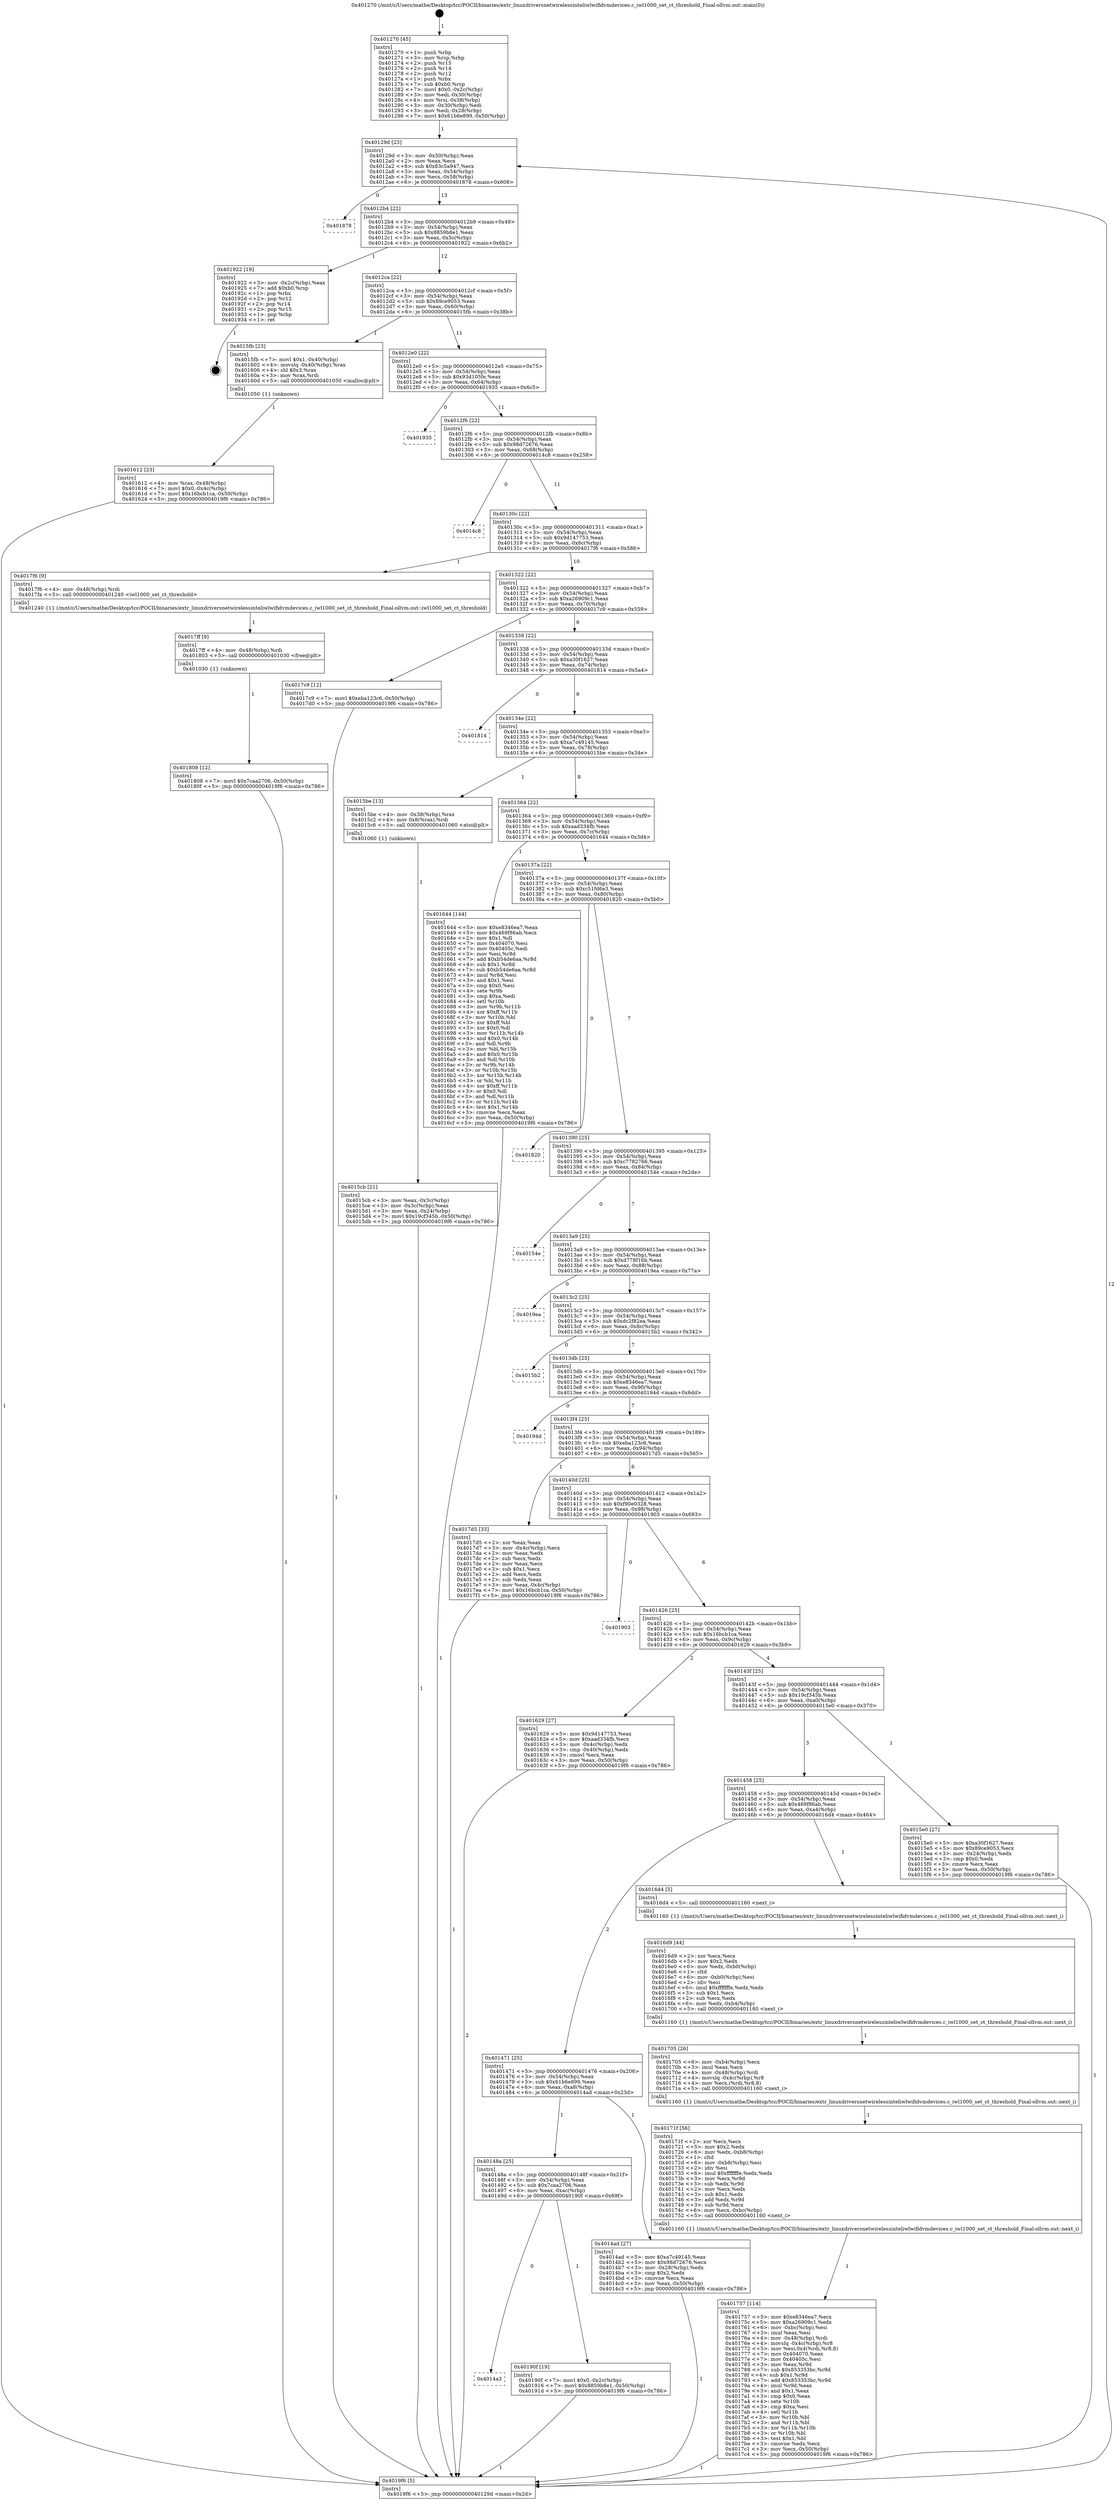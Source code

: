 digraph "0x401270" {
  label = "0x401270 (/mnt/c/Users/mathe/Desktop/tcc/POCII/binaries/extr_linuxdriversnetwirelessinteliwlwifidvmdevices.c_iwl1000_set_ct_threshold_Final-ollvm.out::main(0))"
  labelloc = "t"
  node[shape=record]

  Entry [label="",width=0.3,height=0.3,shape=circle,fillcolor=black,style=filled]
  "0x40129d" [label="{
     0x40129d [23]\l
     | [instrs]\l
     &nbsp;&nbsp;0x40129d \<+3\>: mov -0x50(%rbp),%eax\l
     &nbsp;&nbsp;0x4012a0 \<+2\>: mov %eax,%ecx\l
     &nbsp;&nbsp;0x4012a2 \<+6\>: sub $0x83c5a947,%ecx\l
     &nbsp;&nbsp;0x4012a8 \<+3\>: mov %eax,-0x54(%rbp)\l
     &nbsp;&nbsp;0x4012ab \<+3\>: mov %ecx,-0x58(%rbp)\l
     &nbsp;&nbsp;0x4012ae \<+6\>: je 0000000000401878 \<main+0x608\>\l
  }"]
  "0x401878" [label="{
     0x401878\l
  }", style=dashed]
  "0x4012b4" [label="{
     0x4012b4 [22]\l
     | [instrs]\l
     &nbsp;&nbsp;0x4012b4 \<+5\>: jmp 00000000004012b9 \<main+0x49\>\l
     &nbsp;&nbsp;0x4012b9 \<+3\>: mov -0x54(%rbp),%eax\l
     &nbsp;&nbsp;0x4012bc \<+5\>: sub $0x8859b8e1,%eax\l
     &nbsp;&nbsp;0x4012c1 \<+3\>: mov %eax,-0x5c(%rbp)\l
     &nbsp;&nbsp;0x4012c4 \<+6\>: je 0000000000401922 \<main+0x6b2\>\l
  }"]
  Exit [label="",width=0.3,height=0.3,shape=circle,fillcolor=black,style=filled,peripheries=2]
  "0x401922" [label="{
     0x401922 [19]\l
     | [instrs]\l
     &nbsp;&nbsp;0x401922 \<+3\>: mov -0x2c(%rbp),%eax\l
     &nbsp;&nbsp;0x401925 \<+7\>: add $0xb0,%rsp\l
     &nbsp;&nbsp;0x40192c \<+1\>: pop %rbx\l
     &nbsp;&nbsp;0x40192d \<+2\>: pop %r12\l
     &nbsp;&nbsp;0x40192f \<+2\>: pop %r14\l
     &nbsp;&nbsp;0x401931 \<+2\>: pop %r15\l
     &nbsp;&nbsp;0x401933 \<+1\>: pop %rbp\l
     &nbsp;&nbsp;0x401934 \<+1\>: ret\l
  }"]
  "0x4012ca" [label="{
     0x4012ca [22]\l
     | [instrs]\l
     &nbsp;&nbsp;0x4012ca \<+5\>: jmp 00000000004012cf \<main+0x5f\>\l
     &nbsp;&nbsp;0x4012cf \<+3\>: mov -0x54(%rbp),%eax\l
     &nbsp;&nbsp;0x4012d2 \<+5\>: sub $0x89ce9053,%eax\l
     &nbsp;&nbsp;0x4012d7 \<+3\>: mov %eax,-0x60(%rbp)\l
     &nbsp;&nbsp;0x4012da \<+6\>: je 00000000004015fb \<main+0x38b\>\l
  }"]
  "0x4014a3" [label="{
     0x4014a3\l
  }", style=dashed]
  "0x4015fb" [label="{
     0x4015fb [23]\l
     | [instrs]\l
     &nbsp;&nbsp;0x4015fb \<+7\>: movl $0x1,-0x40(%rbp)\l
     &nbsp;&nbsp;0x401602 \<+4\>: movslq -0x40(%rbp),%rax\l
     &nbsp;&nbsp;0x401606 \<+4\>: shl $0x3,%rax\l
     &nbsp;&nbsp;0x40160a \<+3\>: mov %rax,%rdi\l
     &nbsp;&nbsp;0x40160d \<+5\>: call 0000000000401050 \<malloc@plt\>\l
     | [calls]\l
     &nbsp;&nbsp;0x401050 \{1\} (unknown)\l
  }"]
  "0x4012e0" [label="{
     0x4012e0 [22]\l
     | [instrs]\l
     &nbsp;&nbsp;0x4012e0 \<+5\>: jmp 00000000004012e5 \<main+0x75\>\l
     &nbsp;&nbsp;0x4012e5 \<+3\>: mov -0x54(%rbp),%eax\l
     &nbsp;&nbsp;0x4012e8 \<+5\>: sub $0x93d105fe,%eax\l
     &nbsp;&nbsp;0x4012ed \<+3\>: mov %eax,-0x64(%rbp)\l
     &nbsp;&nbsp;0x4012f0 \<+6\>: je 0000000000401935 \<main+0x6c5\>\l
  }"]
  "0x40190f" [label="{
     0x40190f [19]\l
     | [instrs]\l
     &nbsp;&nbsp;0x40190f \<+7\>: movl $0x0,-0x2c(%rbp)\l
     &nbsp;&nbsp;0x401916 \<+7\>: movl $0x8859b8e1,-0x50(%rbp)\l
     &nbsp;&nbsp;0x40191d \<+5\>: jmp 00000000004019f6 \<main+0x786\>\l
  }"]
  "0x401935" [label="{
     0x401935\l
  }", style=dashed]
  "0x4012f6" [label="{
     0x4012f6 [22]\l
     | [instrs]\l
     &nbsp;&nbsp;0x4012f6 \<+5\>: jmp 00000000004012fb \<main+0x8b\>\l
     &nbsp;&nbsp;0x4012fb \<+3\>: mov -0x54(%rbp),%eax\l
     &nbsp;&nbsp;0x4012fe \<+5\>: sub $0x98d72676,%eax\l
     &nbsp;&nbsp;0x401303 \<+3\>: mov %eax,-0x68(%rbp)\l
     &nbsp;&nbsp;0x401306 \<+6\>: je 00000000004014c8 \<main+0x258\>\l
  }"]
  "0x401808" [label="{
     0x401808 [12]\l
     | [instrs]\l
     &nbsp;&nbsp;0x401808 \<+7\>: movl $0x7caa2706,-0x50(%rbp)\l
     &nbsp;&nbsp;0x40180f \<+5\>: jmp 00000000004019f6 \<main+0x786\>\l
  }"]
  "0x4014c8" [label="{
     0x4014c8\l
  }", style=dashed]
  "0x40130c" [label="{
     0x40130c [22]\l
     | [instrs]\l
     &nbsp;&nbsp;0x40130c \<+5\>: jmp 0000000000401311 \<main+0xa1\>\l
     &nbsp;&nbsp;0x401311 \<+3\>: mov -0x54(%rbp),%eax\l
     &nbsp;&nbsp;0x401314 \<+5\>: sub $0x9d147753,%eax\l
     &nbsp;&nbsp;0x401319 \<+3\>: mov %eax,-0x6c(%rbp)\l
     &nbsp;&nbsp;0x40131c \<+6\>: je 00000000004017f6 \<main+0x586\>\l
  }"]
  "0x4017ff" [label="{
     0x4017ff [9]\l
     | [instrs]\l
     &nbsp;&nbsp;0x4017ff \<+4\>: mov -0x48(%rbp),%rdi\l
     &nbsp;&nbsp;0x401803 \<+5\>: call 0000000000401030 \<free@plt\>\l
     | [calls]\l
     &nbsp;&nbsp;0x401030 \{1\} (unknown)\l
  }"]
  "0x4017f6" [label="{
     0x4017f6 [9]\l
     | [instrs]\l
     &nbsp;&nbsp;0x4017f6 \<+4\>: mov -0x48(%rbp),%rdi\l
     &nbsp;&nbsp;0x4017fa \<+5\>: call 0000000000401240 \<iwl1000_set_ct_threshold\>\l
     | [calls]\l
     &nbsp;&nbsp;0x401240 \{1\} (/mnt/c/Users/mathe/Desktop/tcc/POCII/binaries/extr_linuxdriversnetwirelessinteliwlwifidvmdevices.c_iwl1000_set_ct_threshold_Final-ollvm.out::iwl1000_set_ct_threshold)\l
  }"]
  "0x401322" [label="{
     0x401322 [22]\l
     | [instrs]\l
     &nbsp;&nbsp;0x401322 \<+5\>: jmp 0000000000401327 \<main+0xb7\>\l
     &nbsp;&nbsp;0x401327 \<+3\>: mov -0x54(%rbp),%eax\l
     &nbsp;&nbsp;0x40132a \<+5\>: sub $0xa26909c1,%eax\l
     &nbsp;&nbsp;0x40132f \<+3\>: mov %eax,-0x70(%rbp)\l
     &nbsp;&nbsp;0x401332 \<+6\>: je 00000000004017c9 \<main+0x559\>\l
  }"]
  "0x401757" [label="{
     0x401757 [114]\l
     | [instrs]\l
     &nbsp;&nbsp;0x401757 \<+5\>: mov $0xe8346ea7,%ecx\l
     &nbsp;&nbsp;0x40175c \<+5\>: mov $0xa26909c1,%edx\l
     &nbsp;&nbsp;0x401761 \<+6\>: mov -0xbc(%rbp),%esi\l
     &nbsp;&nbsp;0x401767 \<+3\>: imul %eax,%esi\l
     &nbsp;&nbsp;0x40176a \<+4\>: mov -0x48(%rbp),%rdi\l
     &nbsp;&nbsp;0x40176e \<+4\>: movslq -0x4c(%rbp),%r8\l
     &nbsp;&nbsp;0x401772 \<+5\>: mov %esi,0x4(%rdi,%r8,8)\l
     &nbsp;&nbsp;0x401777 \<+7\>: mov 0x404070,%eax\l
     &nbsp;&nbsp;0x40177e \<+7\>: mov 0x40405c,%esi\l
     &nbsp;&nbsp;0x401785 \<+3\>: mov %eax,%r9d\l
     &nbsp;&nbsp;0x401788 \<+7\>: sub $0x853353bc,%r9d\l
     &nbsp;&nbsp;0x40178f \<+4\>: sub $0x1,%r9d\l
     &nbsp;&nbsp;0x401793 \<+7\>: add $0x853353bc,%r9d\l
     &nbsp;&nbsp;0x40179a \<+4\>: imul %r9d,%eax\l
     &nbsp;&nbsp;0x40179e \<+3\>: and $0x1,%eax\l
     &nbsp;&nbsp;0x4017a1 \<+3\>: cmp $0x0,%eax\l
     &nbsp;&nbsp;0x4017a4 \<+4\>: sete %r10b\l
     &nbsp;&nbsp;0x4017a8 \<+3\>: cmp $0xa,%esi\l
     &nbsp;&nbsp;0x4017ab \<+4\>: setl %r11b\l
     &nbsp;&nbsp;0x4017af \<+3\>: mov %r10b,%bl\l
     &nbsp;&nbsp;0x4017b2 \<+3\>: and %r11b,%bl\l
     &nbsp;&nbsp;0x4017b5 \<+3\>: xor %r11b,%r10b\l
     &nbsp;&nbsp;0x4017b8 \<+3\>: or %r10b,%bl\l
     &nbsp;&nbsp;0x4017bb \<+3\>: test $0x1,%bl\l
     &nbsp;&nbsp;0x4017be \<+3\>: cmovne %edx,%ecx\l
     &nbsp;&nbsp;0x4017c1 \<+3\>: mov %ecx,-0x50(%rbp)\l
     &nbsp;&nbsp;0x4017c4 \<+5\>: jmp 00000000004019f6 \<main+0x786\>\l
  }"]
  "0x4017c9" [label="{
     0x4017c9 [12]\l
     | [instrs]\l
     &nbsp;&nbsp;0x4017c9 \<+7\>: movl $0xeba123c6,-0x50(%rbp)\l
     &nbsp;&nbsp;0x4017d0 \<+5\>: jmp 00000000004019f6 \<main+0x786\>\l
  }"]
  "0x401338" [label="{
     0x401338 [22]\l
     | [instrs]\l
     &nbsp;&nbsp;0x401338 \<+5\>: jmp 000000000040133d \<main+0xcd\>\l
     &nbsp;&nbsp;0x40133d \<+3\>: mov -0x54(%rbp),%eax\l
     &nbsp;&nbsp;0x401340 \<+5\>: sub $0xa30f1627,%eax\l
     &nbsp;&nbsp;0x401345 \<+3\>: mov %eax,-0x74(%rbp)\l
     &nbsp;&nbsp;0x401348 \<+6\>: je 0000000000401814 \<main+0x5a4\>\l
  }"]
  "0x40171f" [label="{
     0x40171f [56]\l
     | [instrs]\l
     &nbsp;&nbsp;0x40171f \<+2\>: xor %ecx,%ecx\l
     &nbsp;&nbsp;0x401721 \<+5\>: mov $0x2,%edx\l
     &nbsp;&nbsp;0x401726 \<+6\>: mov %edx,-0xb8(%rbp)\l
     &nbsp;&nbsp;0x40172c \<+1\>: cltd\l
     &nbsp;&nbsp;0x40172d \<+6\>: mov -0xb8(%rbp),%esi\l
     &nbsp;&nbsp;0x401733 \<+2\>: idiv %esi\l
     &nbsp;&nbsp;0x401735 \<+6\>: imul $0xfffffffe,%edx,%edx\l
     &nbsp;&nbsp;0x40173b \<+3\>: mov %ecx,%r9d\l
     &nbsp;&nbsp;0x40173e \<+3\>: sub %edx,%r9d\l
     &nbsp;&nbsp;0x401741 \<+2\>: mov %ecx,%edx\l
     &nbsp;&nbsp;0x401743 \<+3\>: sub $0x1,%edx\l
     &nbsp;&nbsp;0x401746 \<+3\>: add %edx,%r9d\l
     &nbsp;&nbsp;0x401749 \<+3\>: sub %r9d,%ecx\l
     &nbsp;&nbsp;0x40174c \<+6\>: mov %ecx,-0xbc(%rbp)\l
     &nbsp;&nbsp;0x401752 \<+5\>: call 0000000000401160 \<next_i\>\l
     | [calls]\l
     &nbsp;&nbsp;0x401160 \{1\} (/mnt/c/Users/mathe/Desktop/tcc/POCII/binaries/extr_linuxdriversnetwirelessinteliwlwifidvmdevices.c_iwl1000_set_ct_threshold_Final-ollvm.out::next_i)\l
  }"]
  "0x401814" [label="{
     0x401814\l
  }", style=dashed]
  "0x40134e" [label="{
     0x40134e [22]\l
     | [instrs]\l
     &nbsp;&nbsp;0x40134e \<+5\>: jmp 0000000000401353 \<main+0xe3\>\l
     &nbsp;&nbsp;0x401353 \<+3\>: mov -0x54(%rbp),%eax\l
     &nbsp;&nbsp;0x401356 \<+5\>: sub $0xa7c49145,%eax\l
     &nbsp;&nbsp;0x40135b \<+3\>: mov %eax,-0x78(%rbp)\l
     &nbsp;&nbsp;0x40135e \<+6\>: je 00000000004015be \<main+0x34e\>\l
  }"]
  "0x401705" [label="{
     0x401705 [26]\l
     | [instrs]\l
     &nbsp;&nbsp;0x401705 \<+6\>: mov -0xb4(%rbp),%ecx\l
     &nbsp;&nbsp;0x40170b \<+3\>: imul %eax,%ecx\l
     &nbsp;&nbsp;0x40170e \<+4\>: mov -0x48(%rbp),%rdi\l
     &nbsp;&nbsp;0x401712 \<+4\>: movslq -0x4c(%rbp),%r8\l
     &nbsp;&nbsp;0x401716 \<+4\>: mov %ecx,(%rdi,%r8,8)\l
     &nbsp;&nbsp;0x40171a \<+5\>: call 0000000000401160 \<next_i\>\l
     | [calls]\l
     &nbsp;&nbsp;0x401160 \{1\} (/mnt/c/Users/mathe/Desktop/tcc/POCII/binaries/extr_linuxdriversnetwirelessinteliwlwifidvmdevices.c_iwl1000_set_ct_threshold_Final-ollvm.out::next_i)\l
  }"]
  "0x4015be" [label="{
     0x4015be [13]\l
     | [instrs]\l
     &nbsp;&nbsp;0x4015be \<+4\>: mov -0x38(%rbp),%rax\l
     &nbsp;&nbsp;0x4015c2 \<+4\>: mov 0x8(%rax),%rdi\l
     &nbsp;&nbsp;0x4015c6 \<+5\>: call 0000000000401060 \<atoi@plt\>\l
     | [calls]\l
     &nbsp;&nbsp;0x401060 \{1\} (unknown)\l
  }"]
  "0x401364" [label="{
     0x401364 [22]\l
     | [instrs]\l
     &nbsp;&nbsp;0x401364 \<+5\>: jmp 0000000000401369 \<main+0xf9\>\l
     &nbsp;&nbsp;0x401369 \<+3\>: mov -0x54(%rbp),%eax\l
     &nbsp;&nbsp;0x40136c \<+5\>: sub $0xaad334fb,%eax\l
     &nbsp;&nbsp;0x401371 \<+3\>: mov %eax,-0x7c(%rbp)\l
     &nbsp;&nbsp;0x401374 \<+6\>: je 0000000000401644 \<main+0x3d4\>\l
  }"]
  "0x4016d9" [label="{
     0x4016d9 [44]\l
     | [instrs]\l
     &nbsp;&nbsp;0x4016d9 \<+2\>: xor %ecx,%ecx\l
     &nbsp;&nbsp;0x4016db \<+5\>: mov $0x2,%edx\l
     &nbsp;&nbsp;0x4016e0 \<+6\>: mov %edx,-0xb0(%rbp)\l
     &nbsp;&nbsp;0x4016e6 \<+1\>: cltd\l
     &nbsp;&nbsp;0x4016e7 \<+6\>: mov -0xb0(%rbp),%esi\l
     &nbsp;&nbsp;0x4016ed \<+2\>: idiv %esi\l
     &nbsp;&nbsp;0x4016ef \<+6\>: imul $0xfffffffe,%edx,%edx\l
     &nbsp;&nbsp;0x4016f5 \<+3\>: sub $0x1,%ecx\l
     &nbsp;&nbsp;0x4016f8 \<+2\>: sub %ecx,%edx\l
     &nbsp;&nbsp;0x4016fa \<+6\>: mov %edx,-0xb4(%rbp)\l
     &nbsp;&nbsp;0x401700 \<+5\>: call 0000000000401160 \<next_i\>\l
     | [calls]\l
     &nbsp;&nbsp;0x401160 \{1\} (/mnt/c/Users/mathe/Desktop/tcc/POCII/binaries/extr_linuxdriversnetwirelessinteliwlwifidvmdevices.c_iwl1000_set_ct_threshold_Final-ollvm.out::next_i)\l
  }"]
  "0x401644" [label="{
     0x401644 [144]\l
     | [instrs]\l
     &nbsp;&nbsp;0x401644 \<+5\>: mov $0xe8346ea7,%eax\l
     &nbsp;&nbsp;0x401649 \<+5\>: mov $0x469f86ab,%ecx\l
     &nbsp;&nbsp;0x40164e \<+2\>: mov $0x1,%dl\l
     &nbsp;&nbsp;0x401650 \<+7\>: mov 0x404070,%esi\l
     &nbsp;&nbsp;0x401657 \<+7\>: mov 0x40405c,%edi\l
     &nbsp;&nbsp;0x40165e \<+3\>: mov %esi,%r8d\l
     &nbsp;&nbsp;0x401661 \<+7\>: add $0xb54de6aa,%r8d\l
     &nbsp;&nbsp;0x401668 \<+4\>: sub $0x1,%r8d\l
     &nbsp;&nbsp;0x40166c \<+7\>: sub $0xb54de6aa,%r8d\l
     &nbsp;&nbsp;0x401673 \<+4\>: imul %r8d,%esi\l
     &nbsp;&nbsp;0x401677 \<+3\>: and $0x1,%esi\l
     &nbsp;&nbsp;0x40167a \<+3\>: cmp $0x0,%esi\l
     &nbsp;&nbsp;0x40167d \<+4\>: sete %r9b\l
     &nbsp;&nbsp;0x401681 \<+3\>: cmp $0xa,%edi\l
     &nbsp;&nbsp;0x401684 \<+4\>: setl %r10b\l
     &nbsp;&nbsp;0x401688 \<+3\>: mov %r9b,%r11b\l
     &nbsp;&nbsp;0x40168b \<+4\>: xor $0xff,%r11b\l
     &nbsp;&nbsp;0x40168f \<+3\>: mov %r10b,%bl\l
     &nbsp;&nbsp;0x401692 \<+3\>: xor $0xff,%bl\l
     &nbsp;&nbsp;0x401695 \<+3\>: xor $0x0,%dl\l
     &nbsp;&nbsp;0x401698 \<+3\>: mov %r11b,%r14b\l
     &nbsp;&nbsp;0x40169b \<+4\>: and $0x0,%r14b\l
     &nbsp;&nbsp;0x40169f \<+3\>: and %dl,%r9b\l
     &nbsp;&nbsp;0x4016a2 \<+3\>: mov %bl,%r15b\l
     &nbsp;&nbsp;0x4016a5 \<+4\>: and $0x0,%r15b\l
     &nbsp;&nbsp;0x4016a9 \<+3\>: and %dl,%r10b\l
     &nbsp;&nbsp;0x4016ac \<+3\>: or %r9b,%r14b\l
     &nbsp;&nbsp;0x4016af \<+3\>: or %r10b,%r15b\l
     &nbsp;&nbsp;0x4016b2 \<+3\>: xor %r15b,%r14b\l
     &nbsp;&nbsp;0x4016b5 \<+3\>: or %bl,%r11b\l
     &nbsp;&nbsp;0x4016b8 \<+4\>: xor $0xff,%r11b\l
     &nbsp;&nbsp;0x4016bc \<+3\>: or $0x0,%dl\l
     &nbsp;&nbsp;0x4016bf \<+3\>: and %dl,%r11b\l
     &nbsp;&nbsp;0x4016c2 \<+3\>: or %r11b,%r14b\l
     &nbsp;&nbsp;0x4016c5 \<+4\>: test $0x1,%r14b\l
     &nbsp;&nbsp;0x4016c9 \<+3\>: cmovne %ecx,%eax\l
     &nbsp;&nbsp;0x4016cc \<+3\>: mov %eax,-0x50(%rbp)\l
     &nbsp;&nbsp;0x4016cf \<+5\>: jmp 00000000004019f6 \<main+0x786\>\l
  }"]
  "0x40137a" [label="{
     0x40137a [22]\l
     | [instrs]\l
     &nbsp;&nbsp;0x40137a \<+5\>: jmp 000000000040137f \<main+0x10f\>\l
     &nbsp;&nbsp;0x40137f \<+3\>: mov -0x54(%rbp),%eax\l
     &nbsp;&nbsp;0x401382 \<+5\>: sub $0xc51fd6e3,%eax\l
     &nbsp;&nbsp;0x401387 \<+3\>: mov %eax,-0x80(%rbp)\l
     &nbsp;&nbsp;0x40138a \<+6\>: je 0000000000401820 \<main+0x5b0\>\l
  }"]
  "0x401612" [label="{
     0x401612 [23]\l
     | [instrs]\l
     &nbsp;&nbsp;0x401612 \<+4\>: mov %rax,-0x48(%rbp)\l
     &nbsp;&nbsp;0x401616 \<+7\>: movl $0x0,-0x4c(%rbp)\l
     &nbsp;&nbsp;0x40161d \<+7\>: movl $0x16bcb1ca,-0x50(%rbp)\l
     &nbsp;&nbsp;0x401624 \<+5\>: jmp 00000000004019f6 \<main+0x786\>\l
  }"]
  "0x401820" [label="{
     0x401820\l
  }", style=dashed]
  "0x401390" [label="{
     0x401390 [25]\l
     | [instrs]\l
     &nbsp;&nbsp;0x401390 \<+5\>: jmp 0000000000401395 \<main+0x125\>\l
     &nbsp;&nbsp;0x401395 \<+3\>: mov -0x54(%rbp),%eax\l
     &nbsp;&nbsp;0x401398 \<+5\>: sub $0xc7782766,%eax\l
     &nbsp;&nbsp;0x40139d \<+6\>: mov %eax,-0x84(%rbp)\l
     &nbsp;&nbsp;0x4013a3 \<+6\>: je 000000000040154e \<main+0x2de\>\l
  }"]
  "0x4015cb" [label="{
     0x4015cb [21]\l
     | [instrs]\l
     &nbsp;&nbsp;0x4015cb \<+3\>: mov %eax,-0x3c(%rbp)\l
     &nbsp;&nbsp;0x4015ce \<+3\>: mov -0x3c(%rbp),%eax\l
     &nbsp;&nbsp;0x4015d1 \<+3\>: mov %eax,-0x24(%rbp)\l
     &nbsp;&nbsp;0x4015d4 \<+7\>: movl $0x19cf345b,-0x50(%rbp)\l
     &nbsp;&nbsp;0x4015db \<+5\>: jmp 00000000004019f6 \<main+0x786\>\l
  }"]
  "0x40154e" [label="{
     0x40154e\l
  }", style=dashed]
  "0x4013a9" [label="{
     0x4013a9 [25]\l
     | [instrs]\l
     &nbsp;&nbsp;0x4013a9 \<+5\>: jmp 00000000004013ae \<main+0x13e\>\l
     &nbsp;&nbsp;0x4013ae \<+3\>: mov -0x54(%rbp),%eax\l
     &nbsp;&nbsp;0x4013b1 \<+5\>: sub $0xd778f16b,%eax\l
     &nbsp;&nbsp;0x4013b6 \<+6\>: mov %eax,-0x88(%rbp)\l
     &nbsp;&nbsp;0x4013bc \<+6\>: je 00000000004019ea \<main+0x77a\>\l
  }"]
  "0x401270" [label="{
     0x401270 [45]\l
     | [instrs]\l
     &nbsp;&nbsp;0x401270 \<+1\>: push %rbp\l
     &nbsp;&nbsp;0x401271 \<+3\>: mov %rsp,%rbp\l
     &nbsp;&nbsp;0x401274 \<+2\>: push %r15\l
     &nbsp;&nbsp;0x401276 \<+2\>: push %r14\l
     &nbsp;&nbsp;0x401278 \<+2\>: push %r12\l
     &nbsp;&nbsp;0x40127a \<+1\>: push %rbx\l
     &nbsp;&nbsp;0x40127b \<+7\>: sub $0xb0,%rsp\l
     &nbsp;&nbsp;0x401282 \<+7\>: movl $0x0,-0x2c(%rbp)\l
     &nbsp;&nbsp;0x401289 \<+3\>: mov %edi,-0x30(%rbp)\l
     &nbsp;&nbsp;0x40128c \<+4\>: mov %rsi,-0x38(%rbp)\l
     &nbsp;&nbsp;0x401290 \<+3\>: mov -0x30(%rbp),%edi\l
     &nbsp;&nbsp;0x401293 \<+3\>: mov %edi,-0x28(%rbp)\l
     &nbsp;&nbsp;0x401296 \<+7\>: movl $0x61b6e899,-0x50(%rbp)\l
  }"]
  "0x4019ea" [label="{
     0x4019ea\l
  }", style=dashed]
  "0x4013c2" [label="{
     0x4013c2 [25]\l
     | [instrs]\l
     &nbsp;&nbsp;0x4013c2 \<+5\>: jmp 00000000004013c7 \<main+0x157\>\l
     &nbsp;&nbsp;0x4013c7 \<+3\>: mov -0x54(%rbp),%eax\l
     &nbsp;&nbsp;0x4013ca \<+5\>: sub $0xdc2f82ea,%eax\l
     &nbsp;&nbsp;0x4013cf \<+6\>: mov %eax,-0x8c(%rbp)\l
     &nbsp;&nbsp;0x4013d5 \<+6\>: je 00000000004015b2 \<main+0x342\>\l
  }"]
  "0x4019f6" [label="{
     0x4019f6 [5]\l
     | [instrs]\l
     &nbsp;&nbsp;0x4019f6 \<+5\>: jmp 000000000040129d \<main+0x2d\>\l
  }"]
  "0x4015b2" [label="{
     0x4015b2\l
  }", style=dashed]
  "0x4013db" [label="{
     0x4013db [25]\l
     | [instrs]\l
     &nbsp;&nbsp;0x4013db \<+5\>: jmp 00000000004013e0 \<main+0x170\>\l
     &nbsp;&nbsp;0x4013e0 \<+3\>: mov -0x54(%rbp),%eax\l
     &nbsp;&nbsp;0x4013e3 \<+5\>: sub $0xe8346ea7,%eax\l
     &nbsp;&nbsp;0x4013e8 \<+6\>: mov %eax,-0x90(%rbp)\l
     &nbsp;&nbsp;0x4013ee \<+6\>: je 000000000040194d \<main+0x6dd\>\l
  }"]
  "0x40148a" [label="{
     0x40148a [25]\l
     | [instrs]\l
     &nbsp;&nbsp;0x40148a \<+5\>: jmp 000000000040148f \<main+0x21f\>\l
     &nbsp;&nbsp;0x40148f \<+3\>: mov -0x54(%rbp),%eax\l
     &nbsp;&nbsp;0x401492 \<+5\>: sub $0x7caa2706,%eax\l
     &nbsp;&nbsp;0x401497 \<+6\>: mov %eax,-0xac(%rbp)\l
     &nbsp;&nbsp;0x40149d \<+6\>: je 000000000040190f \<main+0x69f\>\l
  }"]
  "0x40194d" [label="{
     0x40194d\l
  }", style=dashed]
  "0x4013f4" [label="{
     0x4013f4 [25]\l
     | [instrs]\l
     &nbsp;&nbsp;0x4013f4 \<+5\>: jmp 00000000004013f9 \<main+0x189\>\l
     &nbsp;&nbsp;0x4013f9 \<+3\>: mov -0x54(%rbp),%eax\l
     &nbsp;&nbsp;0x4013fc \<+5\>: sub $0xeba123c6,%eax\l
     &nbsp;&nbsp;0x401401 \<+6\>: mov %eax,-0x94(%rbp)\l
     &nbsp;&nbsp;0x401407 \<+6\>: je 00000000004017d5 \<main+0x565\>\l
  }"]
  "0x4014ad" [label="{
     0x4014ad [27]\l
     | [instrs]\l
     &nbsp;&nbsp;0x4014ad \<+5\>: mov $0xa7c49145,%eax\l
     &nbsp;&nbsp;0x4014b2 \<+5\>: mov $0x98d72676,%ecx\l
     &nbsp;&nbsp;0x4014b7 \<+3\>: mov -0x28(%rbp),%edx\l
     &nbsp;&nbsp;0x4014ba \<+3\>: cmp $0x2,%edx\l
     &nbsp;&nbsp;0x4014bd \<+3\>: cmovne %ecx,%eax\l
     &nbsp;&nbsp;0x4014c0 \<+3\>: mov %eax,-0x50(%rbp)\l
     &nbsp;&nbsp;0x4014c3 \<+5\>: jmp 00000000004019f6 \<main+0x786\>\l
  }"]
  "0x4017d5" [label="{
     0x4017d5 [33]\l
     | [instrs]\l
     &nbsp;&nbsp;0x4017d5 \<+2\>: xor %eax,%eax\l
     &nbsp;&nbsp;0x4017d7 \<+3\>: mov -0x4c(%rbp),%ecx\l
     &nbsp;&nbsp;0x4017da \<+2\>: mov %eax,%edx\l
     &nbsp;&nbsp;0x4017dc \<+2\>: sub %ecx,%edx\l
     &nbsp;&nbsp;0x4017de \<+2\>: mov %eax,%ecx\l
     &nbsp;&nbsp;0x4017e0 \<+3\>: sub $0x1,%ecx\l
     &nbsp;&nbsp;0x4017e3 \<+2\>: add %ecx,%edx\l
     &nbsp;&nbsp;0x4017e5 \<+2\>: sub %edx,%eax\l
     &nbsp;&nbsp;0x4017e7 \<+3\>: mov %eax,-0x4c(%rbp)\l
     &nbsp;&nbsp;0x4017ea \<+7\>: movl $0x16bcb1ca,-0x50(%rbp)\l
     &nbsp;&nbsp;0x4017f1 \<+5\>: jmp 00000000004019f6 \<main+0x786\>\l
  }"]
  "0x40140d" [label="{
     0x40140d [25]\l
     | [instrs]\l
     &nbsp;&nbsp;0x40140d \<+5\>: jmp 0000000000401412 \<main+0x1a2\>\l
     &nbsp;&nbsp;0x401412 \<+3\>: mov -0x54(%rbp),%eax\l
     &nbsp;&nbsp;0x401415 \<+5\>: sub $0xf90e0328,%eax\l
     &nbsp;&nbsp;0x40141a \<+6\>: mov %eax,-0x98(%rbp)\l
     &nbsp;&nbsp;0x401420 \<+6\>: je 0000000000401903 \<main+0x693\>\l
  }"]
  "0x401471" [label="{
     0x401471 [25]\l
     | [instrs]\l
     &nbsp;&nbsp;0x401471 \<+5\>: jmp 0000000000401476 \<main+0x206\>\l
     &nbsp;&nbsp;0x401476 \<+3\>: mov -0x54(%rbp),%eax\l
     &nbsp;&nbsp;0x401479 \<+5\>: sub $0x61b6e899,%eax\l
     &nbsp;&nbsp;0x40147e \<+6\>: mov %eax,-0xa8(%rbp)\l
     &nbsp;&nbsp;0x401484 \<+6\>: je 00000000004014ad \<main+0x23d\>\l
  }"]
  "0x401903" [label="{
     0x401903\l
  }", style=dashed]
  "0x401426" [label="{
     0x401426 [25]\l
     | [instrs]\l
     &nbsp;&nbsp;0x401426 \<+5\>: jmp 000000000040142b \<main+0x1bb\>\l
     &nbsp;&nbsp;0x40142b \<+3\>: mov -0x54(%rbp),%eax\l
     &nbsp;&nbsp;0x40142e \<+5\>: sub $0x16bcb1ca,%eax\l
     &nbsp;&nbsp;0x401433 \<+6\>: mov %eax,-0x9c(%rbp)\l
     &nbsp;&nbsp;0x401439 \<+6\>: je 0000000000401629 \<main+0x3b9\>\l
  }"]
  "0x4016d4" [label="{
     0x4016d4 [5]\l
     | [instrs]\l
     &nbsp;&nbsp;0x4016d4 \<+5\>: call 0000000000401160 \<next_i\>\l
     | [calls]\l
     &nbsp;&nbsp;0x401160 \{1\} (/mnt/c/Users/mathe/Desktop/tcc/POCII/binaries/extr_linuxdriversnetwirelessinteliwlwifidvmdevices.c_iwl1000_set_ct_threshold_Final-ollvm.out::next_i)\l
  }"]
  "0x401629" [label="{
     0x401629 [27]\l
     | [instrs]\l
     &nbsp;&nbsp;0x401629 \<+5\>: mov $0x9d147753,%eax\l
     &nbsp;&nbsp;0x40162e \<+5\>: mov $0xaad334fb,%ecx\l
     &nbsp;&nbsp;0x401633 \<+3\>: mov -0x4c(%rbp),%edx\l
     &nbsp;&nbsp;0x401636 \<+3\>: cmp -0x40(%rbp),%edx\l
     &nbsp;&nbsp;0x401639 \<+3\>: cmovl %ecx,%eax\l
     &nbsp;&nbsp;0x40163c \<+3\>: mov %eax,-0x50(%rbp)\l
     &nbsp;&nbsp;0x40163f \<+5\>: jmp 00000000004019f6 \<main+0x786\>\l
  }"]
  "0x40143f" [label="{
     0x40143f [25]\l
     | [instrs]\l
     &nbsp;&nbsp;0x40143f \<+5\>: jmp 0000000000401444 \<main+0x1d4\>\l
     &nbsp;&nbsp;0x401444 \<+3\>: mov -0x54(%rbp),%eax\l
     &nbsp;&nbsp;0x401447 \<+5\>: sub $0x19cf345b,%eax\l
     &nbsp;&nbsp;0x40144c \<+6\>: mov %eax,-0xa0(%rbp)\l
     &nbsp;&nbsp;0x401452 \<+6\>: je 00000000004015e0 \<main+0x370\>\l
  }"]
  "0x401458" [label="{
     0x401458 [25]\l
     | [instrs]\l
     &nbsp;&nbsp;0x401458 \<+5\>: jmp 000000000040145d \<main+0x1ed\>\l
     &nbsp;&nbsp;0x40145d \<+3\>: mov -0x54(%rbp),%eax\l
     &nbsp;&nbsp;0x401460 \<+5\>: sub $0x469f86ab,%eax\l
     &nbsp;&nbsp;0x401465 \<+6\>: mov %eax,-0xa4(%rbp)\l
     &nbsp;&nbsp;0x40146b \<+6\>: je 00000000004016d4 \<main+0x464\>\l
  }"]
  "0x4015e0" [label="{
     0x4015e0 [27]\l
     | [instrs]\l
     &nbsp;&nbsp;0x4015e0 \<+5\>: mov $0xa30f1627,%eax\l
     &nbsp;&nbsp;0x4015e5 \<+5\>: mov $0x89ce9053,%ecx\l
     &nbsp;&nbsp;0x4015ea \<+3\>: mov -0x24(%rbp),%edx\l
     &nbsp;&nbsp;0x4015ed \<+3\>: cmp $0x0,%edx\l
     &nbsp;&nbsp;0x4015f0 \<+3\>: cmove %ecx,%eax\l
     &nbsp;&nbsp;0x4015f3 \<+3\>: mov %eax,-0x50(%rbp)\l
     &nbsp;&nbsp;0x4015f6 \<+5\>: jmp 00000000004019f6 \<main+0x786\>\l
  }"]
  Entry -> "0x401270" [label=" 1"]
  "0x40129d" -> "0x401878" [label=" 0"]
  "0x40129d" -> "0x4012b4" [label=" 13"]
  "0x401922" -> Exit [label=" 1"]
  "0x4012b4" -> "0x401922" [label=" 1"]
  "0x4012b4" -> "0x4012ca" [label=" 12"]
  "0x40190f" -> "0x4019f6" [label=" 1"]
  "0x4012ca" -> "0x4015fb" [label=" 1"]
  "0x4012ca" -> "0x4012e0" [label=" 11"]
  "0x40148a" -> "0x4014a3" [label=" 0"]
  "0x4012e0" -> "0x401935" [label=" 0"]
  "0x4012e0" -> "0x4012f6" [label=" 11"]
  "0x40148a" -> "0x40190f" [label=" 1"]
  "0x4012f6" -> "0x4014c8" [label=" 0"]
  "0x4012f6" -> "0x40130c" [label=" 11"]
  "0x401808" -> "0x4019f6" [label=" 1"]
  "0x40130c" -> "0x4017f6" [label=" 1"]
  "0x40130c" -> "0x401322" [label=" 10"]
  "0x4017ff" -> "0x401808" [label=" 1"]
  "0x401322" -> "0x4017c9" [label=" 1"]
  "0x401322" -> "0x401338" [label=" 9"]
  "0x4017f6" -> "0x4017ff" [label=" 1"]
  "0x401338" -> "0x401814" [label=" 0"]
  "0x401338" -> "0x40134e" [label=" 9"]
  "0x4017d5" -> "0x4019f6" [label=" 1"]
  "0x40134e" -> "0x4015be" [label=" 1"]
  "0x40134e" -> "0x401364" [label=" 8"]
  "0x4017c9" -> "0x4019f6" [label=" 1"]
  "0x401364" -> "0x401644" [label=" 1"]
  "0x401364" -> "0x40137a" [label=" 7"]
  "0x401757" -> "0x4019f6" [label=" 1"]
  "0x40137a" -> "0x401820" [label=" 0"]
  "0x40137a" -> "0x401390" [label=" 7"]
  "0x40171f" -> "0x401757" [label=" 1"]
  "0x401390" -> "0x40154e" [label=" 0"]
  "0x401390" -> "0x4013a9" [label=" 7"]
  "0x401705" -> "0x40171f" [label=" 1"]
  "0x4013a9" -> "0x4019ea" [label=" 0"]
  "0x4013a9" -> "0x4013c2" [label=" 7"]
  "0x4016d9" -> "0x401705" [label=" 1"]
  "0x4013c2" -> "0x4015b2" [label=" 0"]
  "0x4013c2" -> "0x4013db" [label=" 7"]
  "0x4016d4" -> "0x4016d9" [label=" 1"]
  "0x4013db" -> "0x40194d" [label=" 0"]
  "0x4013db" -> "0x4013f4" [label=" 7"]
  "0x401644" -> "0x4019f6" [label=" 1"]
  "0x4013f4" -> "0x4017d5" [label=" 1"]
  "0x4013f4" -> "0x40140d" [label=" 6"]
  "0x401629" -> "0x4019f6" [label=" 2"]
  "0x40140d" -> "0x401903" [label=" 0"]
  "0x40140d" -> "0x401426" [label=" 6"]
  "0x4015fb" -> "0x401612" [label=" 1"]
  "0x401426" -> "0x401629" [label=" 2"]
  "0x401426" -> "0x40143f" [label=" 4"]
  "0x4015e0" -> "0x4019f6" [label=" 1"]
  "0x40143f" -> "0x4015e0" [label=" 1"]
  "0x40143f" -> "0x401458" [label=" 3"]
  "0x4015cb" -> "0x4019f6" [label=" 1"]
  "0x401458" -> "0x4016d4" [label=" 1"]
  "0x401458" -> "0x401471" [label=" 2"]
  "0x401612" -> "0x4019f6" [label=" 1"]
  "0x401471" -> "0x4014ad" [label=" 1"]
  "0x401471" -> "0x40148a" [label=" 1"]
  "0x4014ad" -> "0x4019f6" [label=" 1"]
  "0x401270" -> "0x40129d" [label=" 1"]
  "0x4019f6" -> "0x40129d" [label=" 12"]
  "0x4015be" -> "0x4015cb" [label=" 1"]
}
